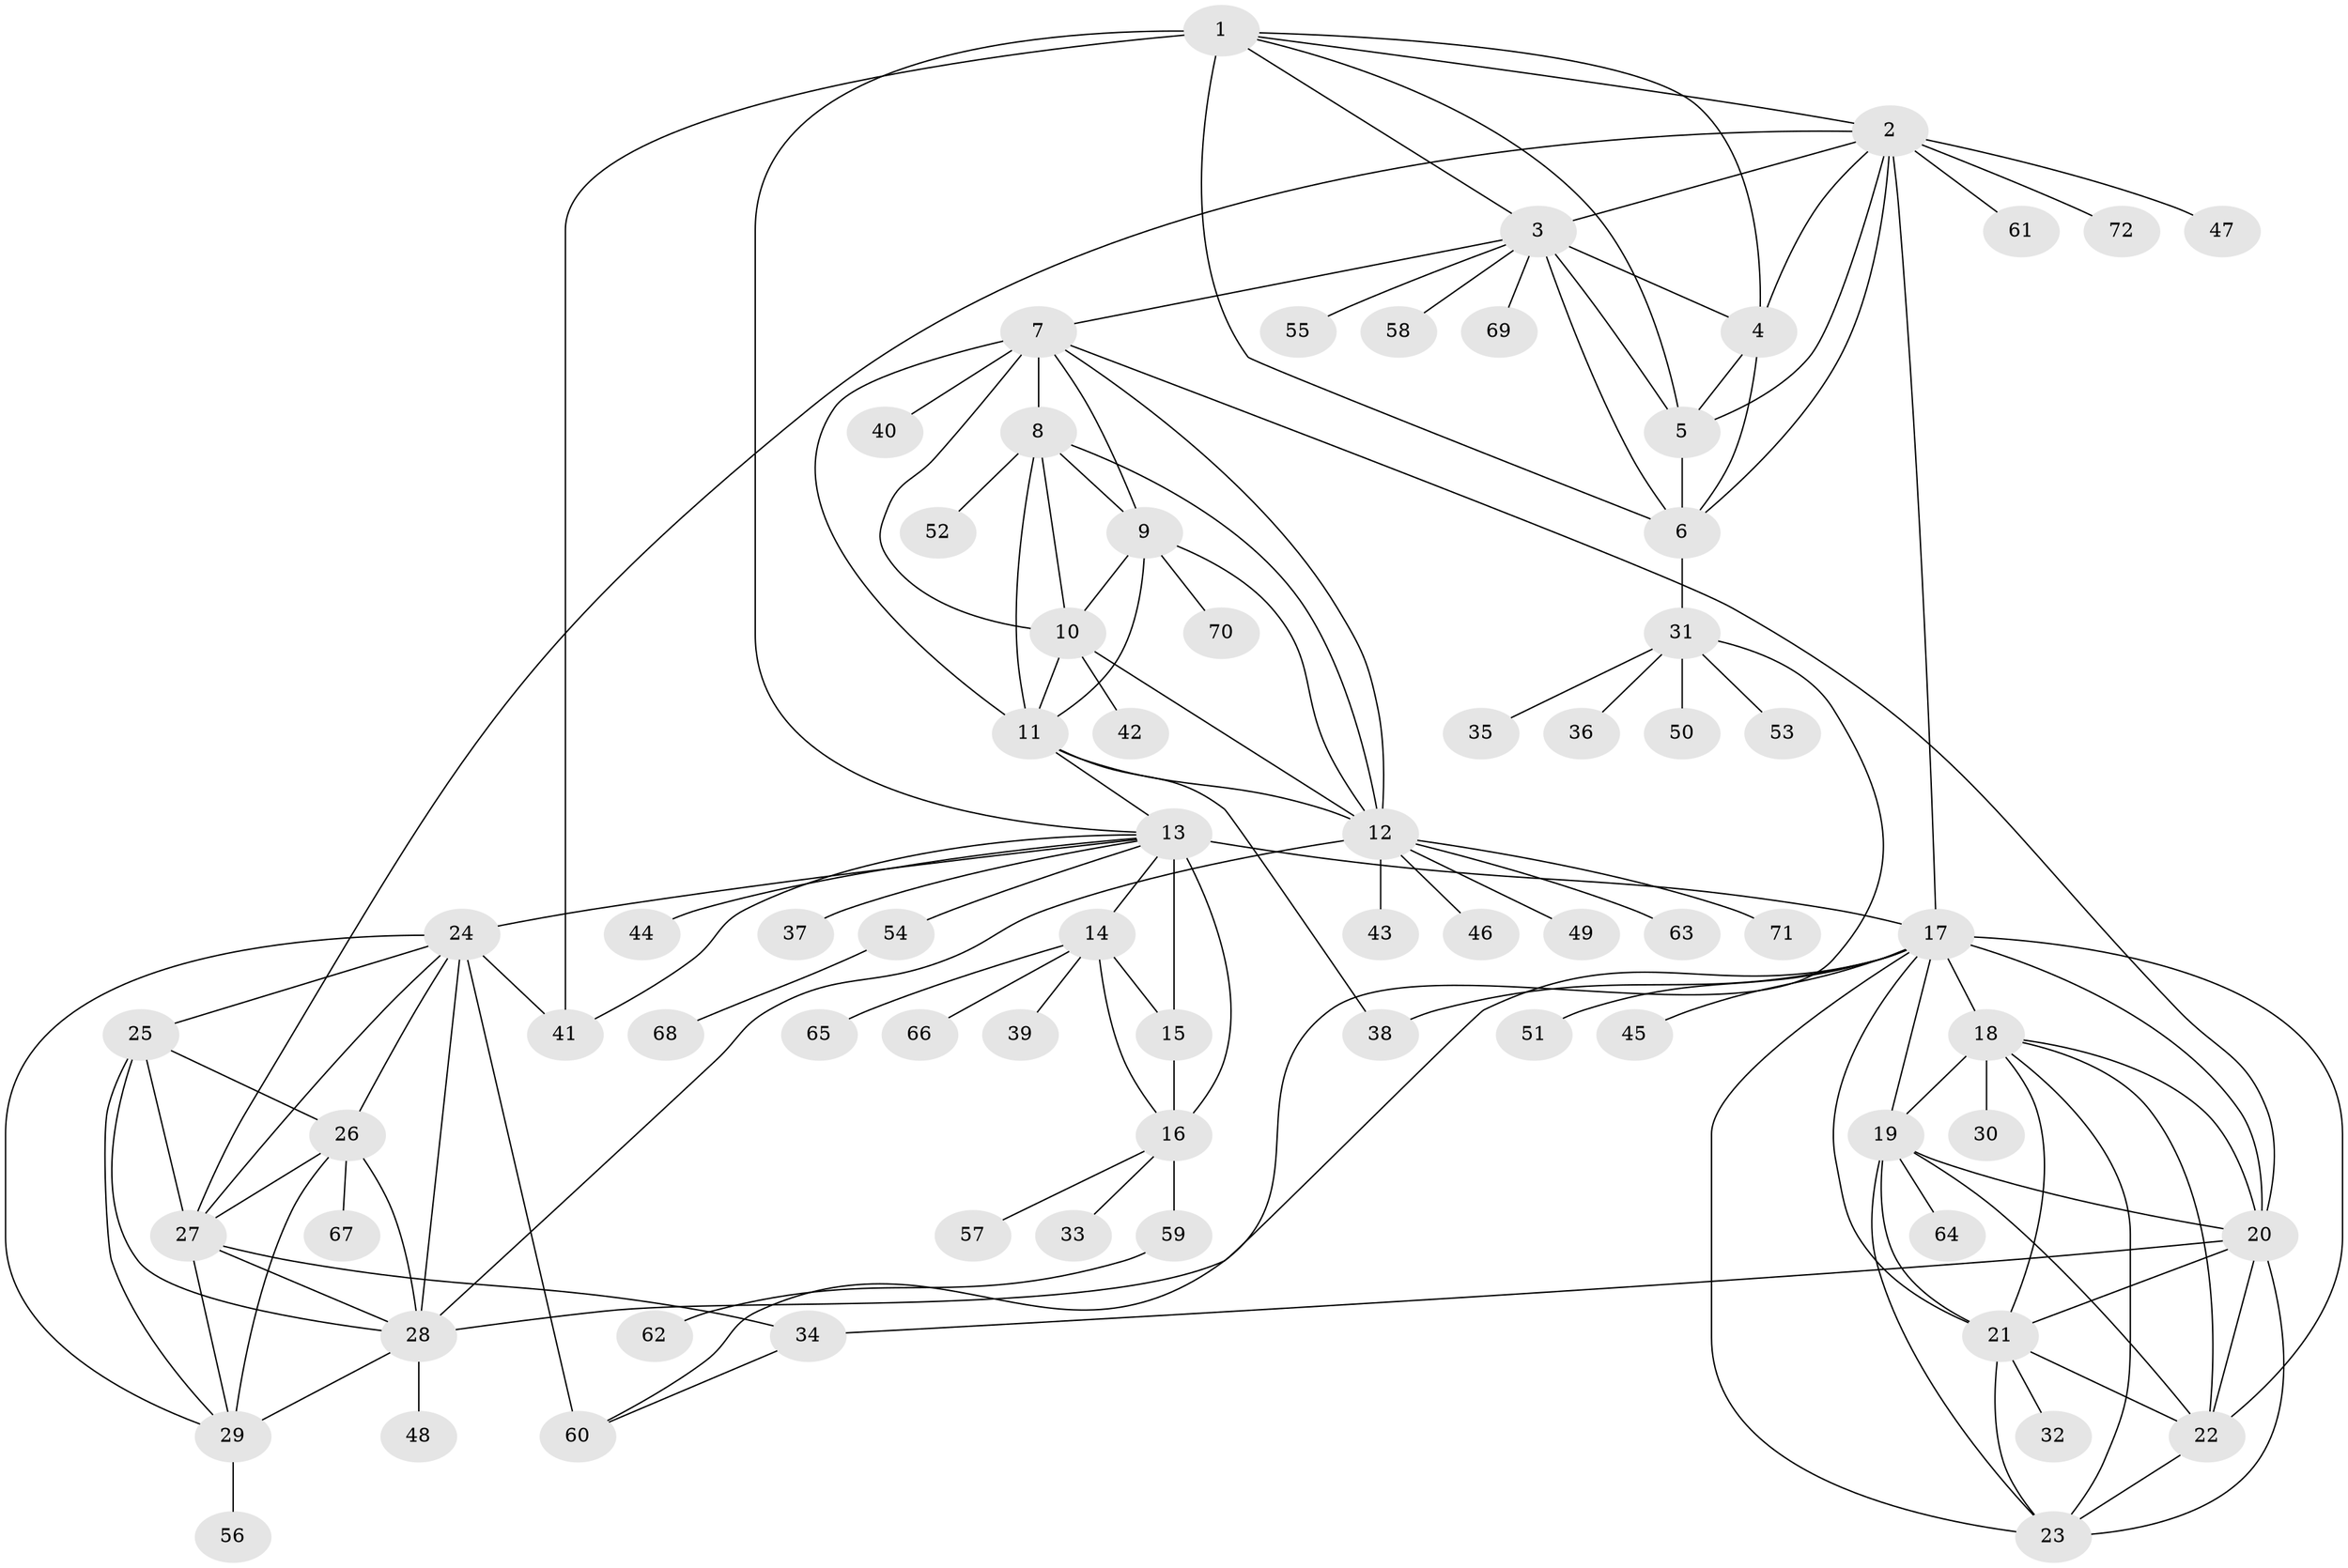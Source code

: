 // original degree distribution, {12: 0.020833333333333332, 11: 0.041666666666666664, 7: 0.0625, 9: 0.020833333333333332, 6: 0.020833333333333332, 10: 0.020833333333333332, 8: 0.034722222222222224, 13: 0.027777777777777776, 1: 0.6319444444444444, 2: 0.09722222222222222, 3: 0.020833333333333332}
// Generated by graph-tools (version 1.1) at 2025/43/03/06/25 01:43:21]
// undirected, 72 vertices, 131 edges
graph export_dot {
graph [start="1"]
  node [color=gray90,style=filled];
  1;
  2;
  3;
  4;
  5;
  6;
  7;
  8;
  9;
  10;
  11;
  12;
  13;
  14;
  15;
  16;
  17;
  18;
  19;
  20;
  21;
  22;
  23;
  24;
  25;
  26;
  27;
  28;
  29;
  30;
  31;
  32;
  33;
  34;
  35;
  36;
  37;
  38;
  39;
  40;
  41;
  42;
  43;
  44;
  45;
  46;
  47;
  48;
  49;
  50;
  51;
  52;
  53;
  54;
  55;
  56;
  57;
  58;
  59;
  60;
  61;
  62;
  63;
  64;
  65;
  66;
  67;
  68;
  69;
  70;
  71;
  72;
  1 -- 2 [weight=1.0];
  1 -- 3 [weight=1.0];
  1 -- 4 [weight=1.0];
  1 -- 5 [weight=1.0];
  1 -- 6 [weight=2.0];
  1 -- 13 [weight=1.0];
  1 -- 41 [weight=4.0];
  2 -- 3 [weight=1.0];
  2 -- 4 [weight=1.0];
  2 -- 5 [weight=1.0];
  2 -- 6 [weight=2.0];
  2 -- 17 [weight=1.0];
  2 -- 27 [weight=1.0];
  2 -- 47 [weight=1.0];
  2 -- 61 [weight=1.0];
  2 -- 72 [weight=1.0];
  3 -- 4 [weight=1.0];
  3 -- 5 [weight=1.0];
  3 -- 6 [weight=2.0];
  3 -- 7 [weight=1.0];
  3 -- 55 [weight=1.0];
  3 -- 58 [weight=1.0];
  3 -- 69 [weight=1.0];
  4 -- 5 [weight=1.0];
  4 -- 6 [weight=2.0];
  5 -- 6 [weight=4.0];
  6 -- 31 [weight=1.0];
  7 -- 8 [weight=1.0];
  7 -- 9 [weight=1.0];
  7 -- 10 [weight=1.0];
  7 -- 11 [weight=2.0];
  7 -- 12 [weight=1.0];
  7 -- 20 [weight=1.0];
  7 -- 40 [weight=1.0];
  8 -- 9 [weight=1.0];
  8 -- 10 [weight=1.0];
  8 -- 11 [weight=2.0];
  8 -- 12 [weight=1.0];
  8 -- 52 [weight=2.0];
  9 -- 10 [weight=1.0];
  9 -- 11 [weight=2.0];
  9 -- 12 [weight=1.0];
  9 -- 70 [weight=1.0];
  10 -- 11 [weight=2.0];
  10 -- 12 [weight=1.0];
  10 -- 42 [weight=4.0];
  11 -- 12 [weight=2.0];
  11 -- 13 [weight=1.0];
  11 -- 38 [weight=1.0];
  12 -- 28 [weight=1.0];
  12 -- 43 [weight=1.0];
  12 -- 46 [weight=1.0];
  12 -- 49 [weight=1.0];
  12 -- 63 [weight=1.0];
  12 -- 71 [weight=1.0];
  13 -- 14 [weight=4.0];
  13 -- 15 [weight=8.0];
  13 -- 16 [weight=4.0];
  13 -- 17 [weight=1.0];
  13 -- 24 [weight=1.0];
  13 -- 37 [weight=1.0];
  13 -- 41 [weight=1.0];
  13 -- 44 [weight=1.0];
  13 -- 54 [weight=1.0];
  14 -- 15 [weight=1.0];
  14 -- 16 [weight=1.0];
  14 -- 39 [weight=1.0];
  14 -- 65 [weight=1.0];
  14 -- 66 [weight=1.0];
  15 -- 16 [weight=1.0];
  16 -- 33 [weight=1.0];
  16 -- 57 [weight=3.0];
  16 -- 59 [weight=1.0];
  17 -- 18 [weight=1.0];
  17 -- 19 [weight=1.0];
  17 -- 20 [weight=1.0];
  17 -- 21 [weight=1.0];
  17 -- 22 [weight=1.0];
  17 -- 23 [weight=1.0];
  17 -- 28 [weight=1.0];
  17 -- 38 [weight=1.0];
  17 -- 45 [weight=1.0];
  17 -- 51 [weight=1.0];
  18 -- 19 [weight=1.0];
  18 -- 20 [weight=1.0];
  18 -- 21 [weight=1.0];
  18 -- 22 [weight=1.0];
  18 -- 23 [weight=1.0];
  18 -- 30 [weight=4.0];
  19 -- 20 [weight=1.0];
  19 -- 21 [weight=1.0];
  19 -- 22 [weight=1.0];
  19 -- 23 [weight=1.0];
  19 -- 64 [weight=1.0];
  20 -- 21 [weight=1.0];
  20 -- 22 [weight=1.0];
  20 -- 23 [weight=1.0];
  20 -- 34 [weight=1.0];
  21 -- 22 [weight=1.0];
  21 -- 23 [weight=1.0];
  21 -- 32 [weight=1.0];
  22 -- 23 [weight=1.0];
  24 -- 25 [weight=1.0];
  24 -- 26 [weight=2.0];
  24 -- 27 [weight=1.0];
  24 -- 28 [weight=1.0];
  24 -- 29 [weight=1.0];
  24 -- 41 [weight=1.0];
  24 -- 60 [weight=4.0];
  25 -- 26 [weight=2.0];
  25 -- 27 [weight=1.0];
  25 -- 28 [weight=1.0];
  25 -- 29 [weight=1.0];
  26 -- 27 [weight=2.0];
  26 -- 28 [weight=2.0];
  26 -- 29 [weight=2.0];
  26 -- 67 [weight=4.0];
  27 -- 28 [weight=1.0];
  27 -- 29 [weight=1.0];
  27 -- 34 [weight=5.0];
  28 -- 29 [weight=1.0];
  28 -- 48 [weight=2.0];
  29 -- 56 [weight=1.0];
  31 -- 35 [weight=1.0];
  31 -- 36 [weight=1.0];
  31 -- 50 [weight=1.0];
  31 -- 53 [weight=1.0];
  31 -- 60 [weight=1.0];
  34 -- 60 [weight=1.0];
  54 -- 68 [weight=1.0];
  59 -- 62 [weight=1.0];
}
